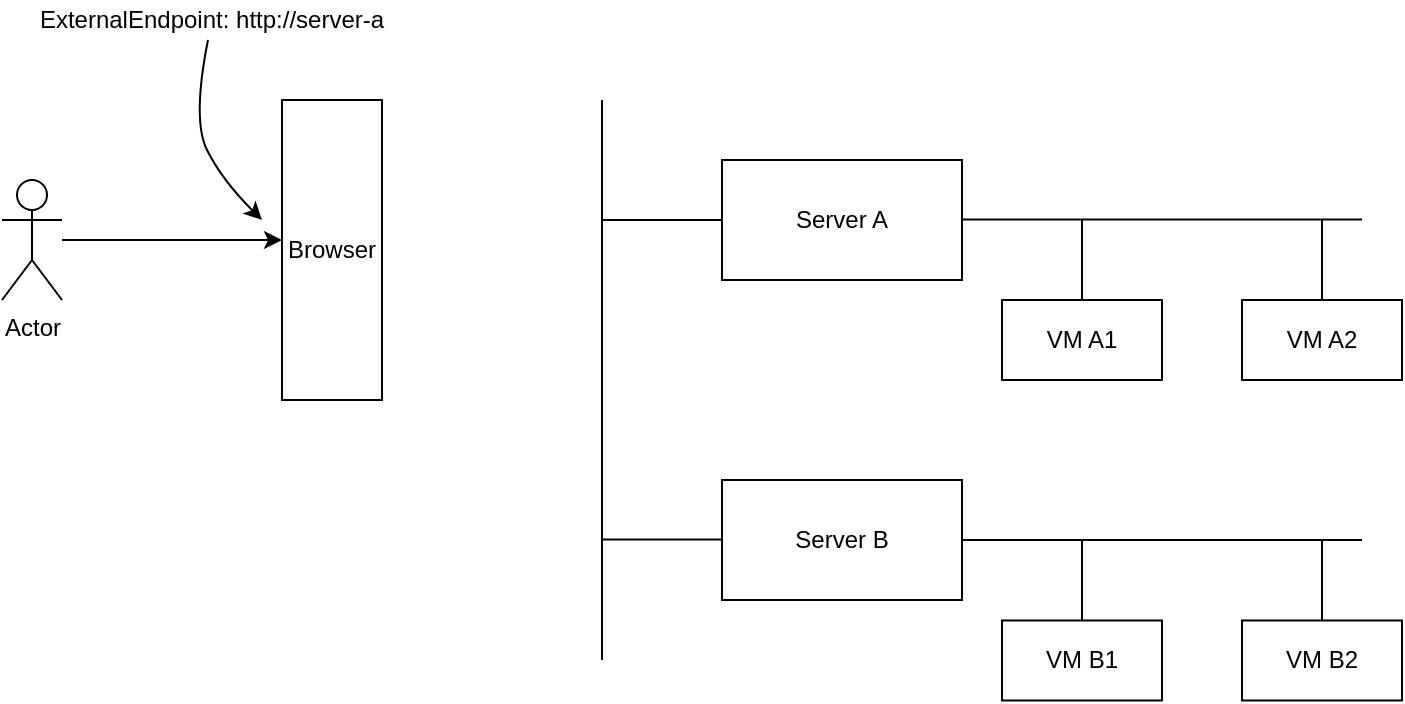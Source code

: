 <mxfile version="13.5.8" type="github">
  <diagram id="mbYCZxCBm6d6YpPdQ-Ii" name="Page-1">
    <mxGraphModel dx="1334" dy="749" grid="1" gridSize="10" guides="1" tooltips="1" connect="1" arrows="1" fold="1" page="1" pageScale="1" pageWidth="850" pageHeight="1100" math="0" shadow="0">
      <root>
        <mxCell id="0" />
        <mxCell id="1" parent="0" />
        <mxCell id="N9PA9RaDS0fusDq-ocFW-1" value="Server A" style="rounded=0;whiteSpace=wrap;html=1;" vertex="1" parent="1">
          <mxGeometry x="400" y="310" width="120" height="60" as="geometry" />
        </mxCell>
        <mxCell id="N9PA9RaDS0fusDq-ocFW-2" value="Server B" style="rounded=0;whiteSpace=wrap;html=1;" vertex="1" parent="1">
          <mxGeometry x="400" y="470" width="120" height="60" as="geometry" />
        </mxCell>
        <mxCell id="N9PA9RaDS0fusDq-ocFW-5" value="Actor" style="shape=umlActor;verticalLabelPosition=bottom;verticalAlign=top;html=1;outlineConnect=0;" vertex="1" parent="1">
          <mxGeometry x="40" y="320" width="30" height="60" as="geometry" />
        </mxCell>
        <mxCell id="N9PA9RaDS0fusDq-ocFW-6" value="" style="endArrow=none;html=1;" edge="1" parent="1">
          <mxGeometry width="50" height="50" relative="1" as="geometry">
            <mxPoint x="340" y="280" as="sourcePoint" />
            <mxPoint x="340" y="560" as="targetPoint" />
          </mxGeometry>
        </mxCell>
        <mxCell id="N9PA9RaDS0fusDq-ocFW-7" value="" style="endArrow=none;html=1;exitX=0;exitY=0.5;exitDx=0;exitDy=0;" edge="1" parent="1" source="N9PA9RaDS0fusDq-ocFW-1">
          <mxGeometry width="50" height="50" relative="1" as="geometry">
            <mxPoint x="440" y="300" as="sourcePoint" />
            <mxPoint x="340" y="340" as="targetPoint" />
          </mxGeometry>
        </mxCell>
        <mxCell id="N9PA9RaDS0fusDq-ocFW-9" value="" style="endArrow=none;html=1;exitX=0.5;exitY=0;exitDx=0;exitDy=0;" edge="1" parent="1" source="N9PA9RaDS0fusDq-ocFW-14">
          <mxGeometry width="50" height="50" relative="1" as="geometry">
            <mxPoint x="580" y="390" as="sourcePoint" />
            <mxPoint x="580" y="340" as="targetPoint" />
          </mxGeometry>
        </mxCell>
        <mxCell id="N9PA9RaDS0fusDq-ocFW-10" value="Browser" style="rounded=0;whiteSpace=wrap;html=1;" vertex="1" parent="1">
          <mxGeometry x="180" y="280" width="50" height="150" as="geometry" />
        </mxCell>
        <mxCell id="N9PA9RaDS0fusDq-ocFW-11" value="ExternalEndpoint: http://server-a" style="text;html=1;strokeColor=none;fillColor=none;align=center;verticalAlign=middle;whiteSpace=wrap;rounded=0;spacing=9;" vertex="1" parent="1">
          <mxGeometry x="50" y="230" width="190" height="20" as="geometry" />
        </mxCell>
        <mxCell id="N9PA9RaDS0fusDq-ocFW-12" value="" style="endArrow=none;html=1;" edge="1" parent="1">
          <mxGeometry width="50" height="50" relative="1" as="geometry">
            <mxPoint x="520" y="339.76" as="sourcePoint" />
            <mxPoint x="720" y="339.76" as="targetPoint" />
          </mxGeometry>
        </mxCell>
        <mxCell id="N9PA9RaDS0fusDq-ocFW-13" value="" style="endArrow=none;html=1;exitX=0;exitY=0.5;exitDx=0;exitDy=0;" edge="1" parent="1">
          <mxGeometry width="50" height="50" relative="1" as="geometry">
            <mxPoint x="400" y="499.76" as="sourcePoint" />
            <mxPoint x="340" y="499.76" as="targetPoint" />
          </mxGeometry>
        </mxCell>
        <mxCell id="N9PA9RaDS0fusDq-ocFW-14" value="VM A1" style="rounded=0;whiteSpace=wrap;html=1;" vertex="1" parent="1">
          <mxGeometry x="540" y="380" width="80" height="40" as="geometry" />
        </mxCell>
        <mxCell id="N9PA9RaDS0fusDq-ocFW-15" value="VM A2" style="rounded=0;whiteSpace=wrap;html=1;" vertex="1" parent="1">
          <mxGeometry x="660" y="380" width="80" height="40" as="geometry" />
        </mxCell>
        <mxCell id="N9PA9RaDS0fusDq-ocFW-16" value="" style="endArrow=none;html=1;exitX=0.5;exitY=0;exitDx=0;exitDy=0;" edge="1" source="N9PA9RaDS0fusDq-ocFW-15" parent="1">
          <mxGeometry width="50" height="50" relative="1" as="geometry">
            <mxPoint x="700" y="390" as="sourcePoint" />
            <mxPoint x="700" y="340" as="targetPoint" />
          </mxGeometry>
        </mxCell>
        <mxCell id="N9PA9RaDS0fusDq-ocFW-17" value="" style="endArrow=none;html=1;exitX=0.5;exitY=0;exitDx=0;exitDy=0;" edge="1" source="N9PA9RaDS0fusDq-ocFW-19" parent="1">
          <mxGeometry width="50" height="50" relative="1" as="geometry">
            <mxPoint x="580" y="550.24" as="sourcePoint" />
            <mxPoint x="580" y="500.24" as="targetPoint" />
          </mxGeometry>
        </mxCell>
        <mxCell id="N9PA9RaDS0fusDq-ocFW-18" value="" style="endArrow=none;html=1;" edge="1" parent="1">
          <mxGeometry width="50" height="50" relative="1" as="geometry">
            <mxPoint x="520" y="500" as="sourcePoint" />
            <mxPoint x="720" y="500" as="targetPoint" />
          </mxGeometry>
        </mxCell>
        <mxCell id="N9PA9RaDS0fusDq-ocFW-19" value="VM B1" style="rounded=0;whiteSpace=wrap;html=1;" vertex="1" parent="1">
          <mxGeometry x="540" y="540.24" width="80" height="40" as="geometry" />
        </mxCell>
        <mxCell id="N9PA9RaDS0fusDq-ocFW-20" value="VM B2" style="rounded=0;whiteSpace=wrap;html=1;" vertex="1" parent="1">
          <mxGeometry x="660" y="540.24" width="80" height="40" as="geometry" />
        </mxCell>
        <mxCell id="N9PA9RaDS0fusDq-ocFW-21" value="" style="endArrow=none;html=1;exitX=0.5;exitY=0;exitDx=0;exitDy=0;" edge="1" source="N9PA9RaDS0fusDq-ocFW-20" parent="1">
          <mxGeometry width="50" height="50" relative="1" as="geometry">
            <mxPoint x="700" y="550.24" as="sourcePoint" />
            <mxPoint x="700" y="500.24" as="targetPoint" />
          </mxGeometry>
        </mxCell>
        <mxCell id="N9PA9RaDS0fusDq-ocFW-23" value="" style="endArrow=classic;html=1;entryX=0;entryY=0.467;entryDx=0;entryDy=0;entryPerimeter=0;" edge="1" parent="1" source="N9PA9RaDS0fusDq-ocFW-5" target="N9PA9RaDS0fusDq-ocFW-10">
          <mxGeometry width="50" height="50" relative="1" as="geometry">
            <mxPoint x="90" y="410" as="sourcePoint" />
            <mxPoint x="159" y="350" as="targetPoint" />
          </mxGeometry>
        </mxCell>
        <mxCell id="N9PA9RaDS0fusDq-ocFW-24" value="" style="curved=1;endArrow=classic;html=1;strokeColor=#000000;" edge="1" parent="1" source="N9PA9RaDS0fusDq-ocFW-11">
          <mxGeometry width="50" height="50" relative="1" as="geometry">
            <mxPoint x="-70" y="330" as="sourcePoint" />
            <mxPoint x="170" y="340" as="targetPoint" />
            <Array as="points">
              <mxPoint x="135" y="290" />
              <mxPoint x="150" y="320" />
            </Array>
          </mxGeometry>
        </mxCell>
      </root>
    </mxGraphModel>
  </diagram>
</mxfile>
